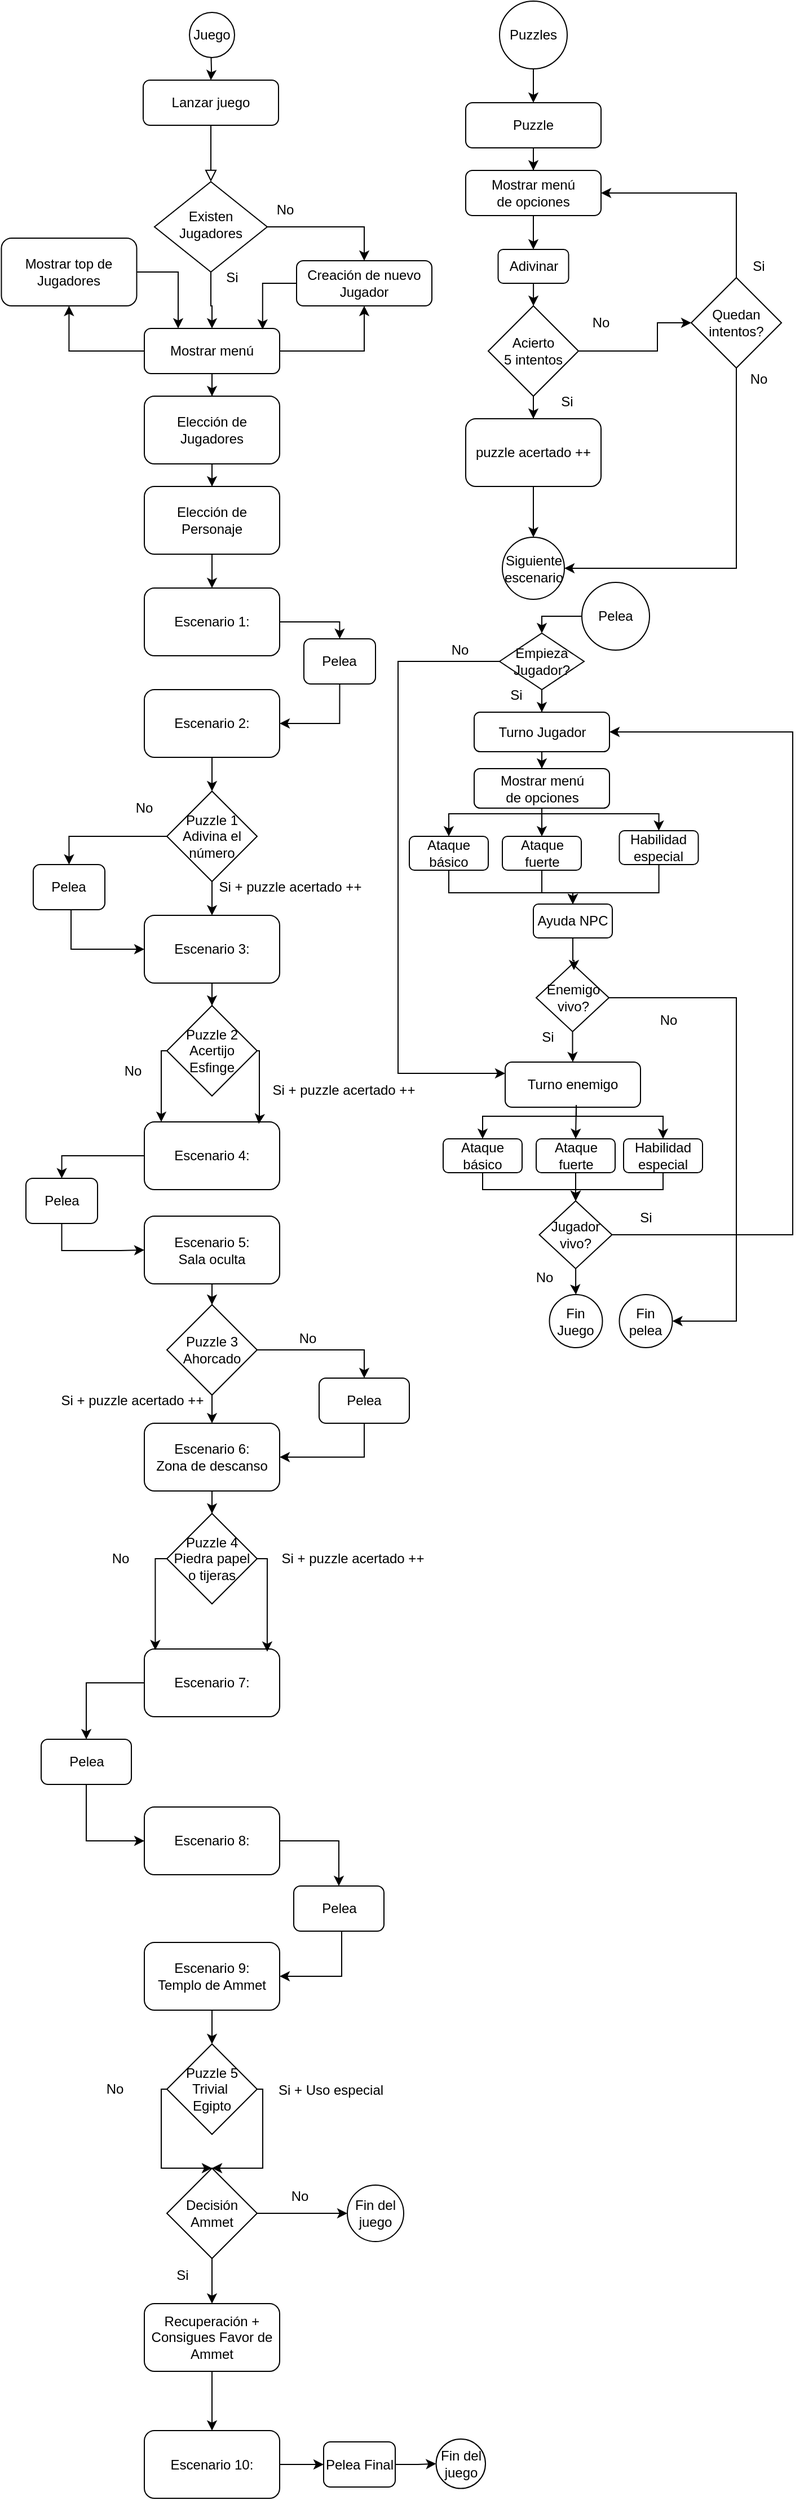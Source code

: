 <mxfile version="27.1.4">
  <diagram id="C5RBs43oDa-KdzZeNtuy" name="Page-1">
    <mxGraphModel dx="1048" dy="664" grid="1" gridSize="10" guides="1" tooltips="1" connect="1" arrows="1" fold="1" page="1" pageScale="1" pageWidth="827" pageHeight="1169" math="0" shadow="0">
      <root>
        <mxCell id="WIyWlLk6GJQsqaUBKTNV-0" />
        <mxCell id="WIyWlLk6GJQsqaUBKTNV-1" parent="WIyWlLk6GJQsqaUBKTNV-0" />
        <mxCell id="WIyWlLk6GJQsqaUBKTNV-2" value="" style="rounded=0;html=1;jettySize=auto;orthogonalLoop=1;fontSize=11;endArrow=block;endFill=0;endSize=8;strokeWidth=1;shadow=0;labelBackgroundColor=none;edgeStyle=orthogonalEdgeStyle;" parent="WIyWlLk6GJQsqaUBKTNV-1" source="WIyWlLk6GJQsqaUBKTNV-3" target="WIyWlLk6GJQsqaUBKTNV-6" edge="1">
          <mxGeometry relative="1" as="geometry" />
        </mxCell>
        <mxCell id="WIyWlLk6GJQsqaUBKTNV-3" value="Lanzar juego" style="rounded=1;whiteSpace=wrap;html=1;fontSize=12;glass=0;strokeWidth=1;shadow=0;" parent="WIyWlLk6GJQsqaUBKTNV-1" vertex="1">
          <mxGeometry x="233.99" y="80" width="120" height="40" as="geometry" />
        </mxCell>
        <mxCell id="_oAQgHQ9doe4E5g8mVp9-7" style="edgeStyle=orthogonalEdgeStyle;rounded=0;orthogonalLoop=1;jettySize=auto;html=1;entryX=0.5;entryY=0;entryDx=0;entryDy=0;" parent="WIyWlLk6GJQsqaUBKTNV-1" source="WIyWlLk6GJQsqaUBKTNV-6" target="_oAQgHQ9doe4E5g8mVp9-2" edge="1">
          <mxGeometry relative="1" as="geometry">
            <Array as="points">
              <mxPoint x="294" y="280" />
              <mxPoint x="295" y="280" />
            </Array>
            <mxPoint x="338.99" y="300" as="targetPoint" />
          </mxGeometry>
        </mxCell>
        <mxCell id="vRXhc2d17sExE2w-US0Y-5" style="edgeStyle=orthogonalEdgeStyle;rounded=0;orthogonalLoop=1;jettySize=auto;html=1;entryX=0.5;entryY=0;entryDx=0;entryDy=0;" edge="1" parent="WIyWlLk6GJQsqaUBKTNV-1" source="WIyWlLk6GJQsqaUBKTNV-6" target="WIyWlLk6GJQsqaUBKTNV-7">
          <mxGeometry relative="1" as="geometry" />
        </mxCell>
        <mxCell id="WIyWlLk6GJQsqaUBKTNV-6" value="Existen Jugadores" style="rhombus;whiteSpace=wrap;html=1;shadow=0;fontFamily=Helvetica;fontSize=12;align=center;strokeWidth=1;spacing=6;spacingTop=-4;" parent="WIyWlLk6GJQsqaUBKTNV-1" vertex="1">
          <mxGeometry x="243.99" y="170" width="100" height="80" as="geometry" />
        </mxCell>
        <mxCell id="WIyWlLk6GJQsqaUBKTNV-7" value="Creación de nuevo Jugador" style="rounded=1;whiteSpace=wrap;html=1;fontSize=12;glass=0;strokeWidth=1;shadow=0;" parent="WIyWlLk6GJQsqaUBKTNV-1" vertex="1">
          <mxGeometry x="370" y="240" width="120" height="40" as="geometry" />
        </mxCell>
        <mxCell id="_oAQgHQ9doe4E5g8mVp9-1" style="edgeStyle=orthogonalEdgeStyle;rounded=0;orthogonalLoop=1;jettySize=auto;html=1;" parent="WIyWlLk6GJQsqaUBKTNV-1" target="WIyWlLk6GJQsqaUBKTNV-3" edge="1">
          <mxGeometry relative="1" as="geometry">
            <mxPoint x="293.99" y="50" as="sourcePoint" />
          </mxGeometry>
        </mxCell>
        <mxCell id="_oAQgHQ9doe4E5g8mVp9-0" value="Juego" style="ellipse;whiteSpace=wrap;html=1;aspect=fixed;" parent="WIyWlLk6GJQsqaUBKTNV-1" vertex="1">
          <mxGeometry x="275" y="20" width="40" height="40" as="geometry" />
        </mxCell>
        <mxCell id="_oAQgHQ9doe4E5g8mVp9-16" style="edgeStyle=orthogonalEdgeStyle;rounded=0;orthogonalLoop=1;jettySize=auto;html=1;" parent="WIyWlLk6GJQsqaUBKTNV-1" source="_oAQgHQ9doe4E5g8mVp9-2" target="_oAQgHQ9doe4E5g8mVp9-14" edge="1">
          <mxGeometry relative="1" as="geometry" />
        </mxCell>
        <mxCell id="_oAQgHQ9doe4E5g8mVp9-17" style="edgeStyle=orthogonalEdgeStyle;rounded=0;orthogonalLoop=1;jettySize=auto;html=1;" parent="WIyWlLk6GJQsqaUBKTNV-1" source="_oAQgHQ9doe4E5g8mVp9-2" target="_oAQgHQ9doe4E5g8mVp9-13" edge="1">
          <mxGeometry relative="1" as="geometry" />
        </mxCell>
        <mxCell id="vRXhc2d17sExE2w-US0Y-3" style="edgeStyle=orthogonalEdgeStyle;rounded=0;orthogonalLoop=1;jettySize=auto;html=1;entryX=0.5;entryY=1;entryDx=0;entryDy=0;" edge="1" parent="WIyWlLk6GJQsqaUBKTNV-1" source="_oAQgHQ9doe4E5g8mVp9-2" target="WIyWlLk6GJQsqaUBKTNV-7">
          <mxGeometry relative="1" as="geometry" />
        </mxCell>
        <mxCell id="_oAQgHQ9doe4E5g8mVp9-2" value="Mostrar menú" style="rounded=1;whiteSpace=wrap;html=1;" parent="WIyWlLk6GJQsqaUBKTNV-1" vertex="1">
          <mxGeometry x="235" y="300" width="120" height="40" as="geometry" />
        </mxCell>
        <mxCell id="_oAQgHQ9doe4E5g8mVp9-8" value="Si" style="text;html=1;align=center;verticalAlign=middle;whiteSpace=wrap;rounded=0;" parent="WIyWlLk6GJQsqaUBKTNV-1" vertex="1">
          <mxGeometry x="282.5" y="240" width="60" height="30" as="geometry" />
        </mxCell>
        <mxCell id="_oAQgHQ9doe4E5g8mVp9-9" value="No" style="text;html=1;align=center;verticalAlign=middle;whiteSpace=wrap;rounded=0;" parent="WIyWlLk6GJQsqaUBKTNV-1" vertex="1">
          <mxGeometry x="330" y="180" width="60" height="30" as="geometry" />
        </mxCell>
        <mxCell id="_oAQgHQ9doe4E5g8mVp9-20" style="edgeStyle=orthogonalEdgeStyle;rounded=0;orthogonalLoop=1;jettySize=auto;html=1;entryX=0.25;entryY=0;entryDx=0;entryDy=0;" parent="WIyWlLk6GJQsqaUBKTNV-1" source="_oAQgHQ9doe4E5g8mVp9-13" target="_oAQgHQ9doe4E5g8mVp9-2" edge="1">
          <mxGeometry relative="1" as="geometry">
            <Array as="points">
              <mxPoint x="265" y="250" />
            </Array>
          </mxGeometry>
        </mxCell>
        <mxCell id="_oAQgHQ9doe4E5g8mVp9-13" value="Mostrar top de Jugadores" style="rounded=1;whiteSpace=wrap;html=1;" parent="WIyWlLk6GJQsqaUBKTNV-1" vertex="1">
          <mxGeometry x="108.24" y="220" width="120" height="60" as="geometry" />
        </mxCell>
        <mxCell id="_oAQgHQ9doe4E5g8mVp9-22" style="edgeStyle=orthogonalEdgeStyle;rounded=0;orthogonalLoop=1;jettySize=auto;html=1;entryX=0.5;entryY=0;entryDx=0;entryDy=0;" parent="WIyWlLk6GJQsqaUBKTNV-1" source="_oAQgHQ9doe4E5g8mVp9-14" target="_oAQgHQ9doe4E5g8mVp9-21" edge="1">
          <mxGeometry relative="1" as="geometry" />
        </mxCell>
        <mxCell id="_oAQgHQ9doe4E5g8mVp9-14" value="Elección de Jugadores" style="rounded=1;whiteSpace=wrap;html=1;" parent="WIyWlLk6GJQsqaUBKTNV-1" vertex="1">
          <mxGeometry x="235" y="360" width="120" height="60" as="geometry" />
        </mxCell>
        <mxCell id="_oAQgHQ9doe4E5g8mVp9-24" style="edgeStyle=orthogonalEdgeStyle;rounded=0;orthogonalLoop=1;jettySize=auto;html=1;" parent="WIyWlLk6GJQsqaUBKTNV-1" source="_oAQgHQ9doe4E5g8mVp9-21" target="_oAQgHQ9doe4E5g8mVp9-23" edge="1">
          <mxGeometry relative="1" as="geometry" />
        </mxCell>
        <mxCell id="_oAQgHQ9doe4E5g8mVp9-21" value="Elección de Personaje" style="rounded=1;whiteSpace=wrap;html=1;" parent="WIyWlLk6GJQsqaUBKTNV-1" vertex="1">
          <mxGeometry x="235" y="440" width="120" height="60" as="geometry" />
        </mxCell>
        <mxCell id="_oAQgHQ9doe4E5g8mVp9-56" style="edgeStyle=orthogonalEdgeStyle;rounded=0;orthogonalLoop=1;jettySize=auto;html=1;entryX=0.5;entryY=0;entryDx=0;entryDy=0;" parent="WIyWlLk6GJQsqaUBKTNV-1" source="_oAQgHQ9doe4E5g8mVp9-23" target="MtcDqFp95zHoMJTxopEI-199" edge="1">
          <mxGeometry relative="1" as="geometry">
            <mxPoint x="380.0" y="560" as="targetPoint" />
            <Array as="points">
              <mxPoint x="408" y="560" />
            </Array>
          </mxGeometry>
        </mxCell>
        <mxCell id="_oAQgHQ9doe4E5g8mVp9-23" value="Escenario 1:" style="rounded=1;whiteSpace=wrap;html=1;" parent="WIyWlLk6GJQsqaUBKTNV-1" vertex="1">
          <mxGeometry x="235" y="530" width="120" height="60" as="geometry" />
        </mxCell>
        <mxCell id="MtcDqFp95zHoMJTxopEI-2" style="edgeStyle=orthogonalEdgeStyle;rounded=0;orthogonalLoop=1;jettySize=auto;html=1;entryX=1;entryY=0.5;entryDx=0;entryDy=0;exitX=0.5;exitY=1;exitDx=0;exitDy=0;" parent="WIyWlLk6GJQsqaUBKTNV-1" source="MtcDqFp95zHoMJTxopEI-199" target="_oAQgHQ9doe4E5g8mVp9-40" edge="1">
          <mxGeometry relative="1" as="geometry">
            <mxPoint x="425.0" y="635" as="sourcePoint" />
            <Array as="points">
              <mxPoint x="408" y="650" />
            </Array>
          </mxGeometry>
        </mxCell>
        <mxCell id="_oAQgHQ9doe4E5g8mVp9-61" style="edgeStyle=orthogonalEdgeStyle;rounded=0;orthogonalLoop=1;jettySize=auto;html=1;" parent="WIyWlLk6GJQsqaUBKTNV-1" source="_oAQgHQ9doe4E5g8mVp9-40" target="_oAQgHQ9doe4E5g8mVp9-60" edge="1">
          <mxGeometry relative="1" as="geometry" />
        </mxCell>
        <mxCell id="_oAQgHQ9doe4E5g8mVp9-40" value="Escenario 2:" style="rounded=1;whiteSpace=wrap;html=1;" parent="WIyWlLk6GJQsqaUBKTNV-1" vertex="1">
          <mxGeometry x="235" y="620" width="120" height="60" as="geometry" />
        </mxCell>
        <mxCell id="_oAQgHQ9doe4E5g8mVp9-65" style="edgeStyle=orthogonalEdgeStyle;rounded=0;orthogonalLoop=1;jettySize=auto;html=1;entryX=0.5;entryY=0;entryDx=0;entryDy=0;" parent="WIyWlLk6GJQsqaUBKTNV-1" source="_oAQgHQ9doe4E5g8mVp9-60" target="_oAQgHQ9doe4E5g8mVp9-64" edge="1">
          <mxGeometry relative="1" as="geometry" />
        </mxCell>
        <mxCell id="XIgQ0OOqWxFMapGrbs6A-8" style="edgeStyle=orthogonalEdgeStyle;rounded=0;orthogonalLoop=1;jettySize=auto;html=1;entryX=0.5;entryY=0;entryDx=0;entryDy=0;" parent="WIyWlLk6GJQsqaUBKTNV-1" source="_oAQgHQ9doe4E5g8mVp9-60" target="MtcDqFp95zHoMJTxopEI-201" edge="1">
          <mxGeometry relative="1" as="geometry" />
        </mxCell>
        <mxCell id="_oAQgHQ9doe4E5g8mVp9-60" value="Puzzle 1&lt;br&gt;&lt;div&gt;Adivina el número&lt;/div&gt;" style="rhombus;whiteSpace=wrap;html=1;" parent="WIyWlLk6GJQsqaUBKTNV-1" vertex="1">
          <mxGeometry x="255" y="710" width="80" height="80" as="geometry" />
        </mxCell>
        <mxCell id="_oAQgHQ9doe4E5g8mVp9-63" value="No" style="text;html=1;align=center;verticalAlign=middle;whiteSpace=wrap;rounded=0;" parent="WIyWlLk6GJQsqaUBKTNV-1" vertex="1">
          <mxGeometry x="200" y="710" width="70" height="30" as="geometry" />
        </mxCell>
        <mxCell id="XIgQ0OOqWxFMapGrbs6A-2" style="edgeStyle=orthogonalEdgeStyle;rounded=0;orthogonalLoop=1;jettySize=auto;html=1;" parent="WIyWlLk6GJQsqaUBKTNV-1" source="_oAQgHQ9doe4E5g8mVp9-64" target="XIgQ0OOqWxFMapGrbs6A-1" edge="1">
          <mxGeometry relative="1" as="geometry" />
        </mxCell>
        <mxCell id="_oAQgHQ9doe4E5g8mVp9-64" value="Escenario 3:" style="rounded=1;whiteSpace=wrap;html=1;" parent="WIyWlLk6GJQsqaUBKTNV-1" vertex="1">
          <mxGeometry x="235" y="820" width="120" height="60" as="geometry" />
        </mxCell>
        <mxCell id="_oAQgHQ9doe4E5g8mVp9-66" value="Si + puzzle acertado ++" style="text;html=1;align=center;verticalAlign=middle;whiteSpace=wrap;rounded=0;" parent="WIyWlLk6GJQsqaUBKTNV-1" vertex="1">
          <mxGeometry x="299" y="780" width="131" height="30" as="geometry" />
        </mxCell>
        <mxCell id="MtcDqFp95zHoMJTxopEI-107" style="edgeStyle=orthogonalEdgeStyle;rounded=0;orthogonalLoop=1;jettySize=auto;html=1;entryX=0.5;entryY=0;entryDx=0;entryDy=0;" parent="WIyWlLk6GJQsqaUBKTNV-1" source="_oAQgHQ9doe4E5g8mVp9-82" target="MtcDqFp95zHoMJTxopEI-106" edge="1">
          <mxGeometry relative="1" as="geometry" />
        </mxCell>
        <mxCell id="_oAQgHQ9doe4E5g8mVp9-82" value="Escenario 4:" style="rounded=1;whiteSpace=wrap;html=1;" parent="WIyWlLk6GJQsqaUBKTNV-1" vertex="1">
          <mxGeometry x="235" y="1003" width="120" height="60" as="geometry" />
        </mxCell>
        <mxCell id="XIgQ0OOqWxFMapGrbs6A-6" style="edgeStyle=orthogonalEdgeStyle;rounded=0;orthogonalLoop=1;jettySize=auto;html=1;" parent="WIyWlLk6GJQsqaUBKTNV-1" source="_oAQgHQ9doe4E5g8mVp9-104" target="XIgQ0OOqWxFMapGrbs6A-5" edge="1">
          <mxGeometry relative="1" as="geometry" />
        </mxCell>
        <mxCell id="_oAQgHQ9doe4E5g8mVp9-104" value="Escenario 5:&lt;div&gt;Sala oculta&lt;/div&gt;" style="rounded=1;whiteSpace=wrap;html=1;" parent="WIyWlLk6GJQsqaUBKTNV-1" vertex="1">
          <mxGeometry x="235" y="1086.5" width="120" height="60" as="geometry" />
        </mxCell>
        <mxCell id="XIgQ0OOqWxFMapGrbs6A-15" style="edgeStyle=orthogonalEdgeStyle;rounded=0;orthogonalLoop=1;jettySize=auto;html=1;entryX=1;entryY=0.5;entryDx=0;entryDy=0;" parent="WIyWlLk6GJQsqaUBKTNV-1" source="_oAQgHQ9doe4E5g8mVp9-109" target="_oAQgHQ9doe4E5g8mVp9-110" edge="1">
          <mxGeometry relative="1" as="geometry">
            <Array as="points">
              <mxPoint x="430" y="1300" />
            </Array>
          </mxGeometry>
        </mxCell>
        <mxCell id="_oAQgHQ9doe4E5g8mVp9-109" value="Pelea" style="rounded=1;whiteSpace=wrap;html=1;" parent="WIyWlLk6GJQsqaUBKTNV-1" vertex="1">
          <mxGeometry x="390" y="1230" width="80" height="40" as="geometry" />
        </mxCell>
        <mxCell id="XIgQ0OOqWxFMapGrbs6A-19" style="edgeStyle=orthogonalEdgeStyle;rounded=0;orthogonalLoop=1;jettySize=auto;html=1;" parent="WIyWlLk6GJQsqaUBKTNV-1" source="_oAQgHQ9doe4E5g8mVp9-110" target="XIgQ0OOqWxFMapGrbs6A-18" edge="1">
          <mxGeometry relative="1" as="geometry" />
        </mxCell>
        <mxCell id="_oAQgHQ9doe4E5g8mVp9-110" value="Escenario 6:&lt;div&gt;Zona de descanso&lt;/div&gt;" style="rounded=1;whiteSpace=wrap;html=1;" parent="WIyWlLk6GJQsqaUBKTNV-1" vertex="1">
          <mxGeometry x="235" y="1270" width="120" height="60" as="geometry" />
        </mxCell>
        <mxCell id="XIgQ0OOqWxFMapGrbs6A-25" style="edgeStyle=orthogonalEdgeStyle;rounded=0;orthogonalLoop=1;jettySize=auto;html=1;entryX=0.5;entryY=0;entryDx=0;entryDy=0;" parent="WIyWlLk6GJQsqaUBKTNV-1" source="_oAQgHQ9doe4E5g8mVp9-133" target="XIgQ0OOqWxFMapGrbs6A-24" edge="1">
          <mxGeometry relative="1" as="geometry" />
        </mxCell>
        <mxCell id="_oAQgHQ9doe4E5g8mVp9-133" value="Escenario 7:" style="rounded=1;whiteSpace=wrap;html=1;" parent="WIyWlLk6GJQsqaUBKTNV-1" vertex="1">
          <mxGeometry x="235" y="1470" width="120" height="60" as="geometry" />
        </mxCell>
        <mxCell id="_oAQgHQ9doe4E5g8mVp9-135" value="Si + puzzle acertado ++" style="text;html=1;align=center;verticalAlign=middle;whiteSpace=wrap;rounded=0;" parent="WIyWlLk6GJQsqaUBKTNV-1" vertex="1">
          <mxGeometry x="350" y="1375" width="140" height="30" as="geometry" />
        </mxCell>
        <mxCell id="XIgQ0OOqWxFMapGrbs6A-29" style="edgeStyle=orthogonalEdgeStyle;rounded=0;orthogonalLoop=1;jettySize=auto;html=1;entryX=0.5;entryY=0;entryDx=0;entryDy=0;" parent="WIyWlLk6GJQsqaUBKTNV-1" source="_oAQgHQ9doe4E5g8mVp9-141" target="XIgQ0OOqWxFMapGrbs6A-27" edge="1">
          <mxGeometry relative="1" as="geometry" />
        </mxCell>
        <mxCell id="_oAQgHQ9doe4E5g8mVp9-141" value="Escenario 8:" style="rounded=1;whiteSpace=wrap;html=1;" parent="WIyWlLk6GJQsqaUBKTNV-1" vertex="1">
          <mxGeometry x="235" y="1610" width="120" height="60" as="geometry" />
        </mxCell>
        <mxCell id="_oAQgHQ9doe4E5g8mVp9-144" value="No" style="text;html=1;align=center;verticalAlign=middle;whiteSpace=wrap;rounded=0;" parent="WIyWlLk6GJQsqaUBKTNV-1" vertex="1">
          <mxGeometry x="184" y="1375" width="60" height="30" as="geometry" />
        </mxCell>
        <mxCell id="XIgQ0OOqWxFMapGrbs6A-32" style="edgeStyle=orthogonalEdgeStyle;rounded=0;orthogonalLoop=1;jettySize=auto;html=1;entryX=0.5;entryY=0;entryDx=0;entryDy=0;" parent="WIyWlLk6GJQsqaUBKTNV-1" source="_oAQgHQ9doe4E5g8mVp9-163" target="_oAQgHQ9doe4E5g8mVp9-169" edge="1">
          <mxGeometry relative="1" as="geometry">
            <Array as="points">
              <mxPoint x="340" y="1860" />
              <mxPoint x="340" y="1930" />
            </Array>
          </mxGeometry>
        </mxCell>
        <mxCell id="XIgQ0OOqWxFMapGrbs6A-33" style="edgeStyle=orthogonalEdgeStyle;rounded=0;orthogonalLoop=1;jettySize=auto;html=1;" parent="WIyWlLk6GJQsqaUBKTNV-1" source="_oAQgHQ9doe4E5g8mVp9-163" target="_oAQgHQ9doe4E5g8mVp9-169" edge="1">
          <mxGeometry relative="1" as="geometry">
            <Array as="points">
              <mxPoint x="250" y="1860" />
              <mxPoint x="250" y="1930" />
            </Array>
          </mxGeometry>
        </mxCell>
        <mxCell id="_oAQgHQ9doe4E5g8mVp9-163" value="Puzzle 5&lt;div&gt;Trivial&amp;nbsp;&lt;/div&gt;&lt;div&gt;Egipto&lt;/div&gt;" style="rhombus;whiteSpace=wrap;html=1;" parent="WIyWlLk6GJQsqaUBKTNV-1" vertex="1">
          <mxGeometry x="255" y="1820" width="80" height="80" as="geometry" />
        </mxCell>
        <mxCell id="_oAQgHQ9doe4E5g8mVp9-165" value="No" style="text;html=1;align=center;verticalAlign=middle;whiteSpace=wrap;rounded=0;" parent="WIyWlLk6GJQsqaUBKTNV-1" vertex="1">
          <mxGeometry x="174" y="1846.25" width="70" height="27.5" as="geometry" />
        </mxCell>
        <mxCell id="_oAQgHQ9doe4E5g8mVp9-175" style="edgeStyle=orthogonalEdgeStyle;rounded=0;orthogonalLoop=1;jettySize=auto;html=1;entryX=0.5;entryY=0;entryDx=0;entryDy=0;" parent="WIyWlLk6GJQsqaUBKTNV-1" source="_oAQgHQ9doe4E5g8mVp9-169" target="_oAQgHQ9doe4E5g8mVp9-174" edge="1">
          <mxGeometry relative="1" as="geometry" />
        </mxCell>
        <mxCell id="_oAQgHQ9doe4E5g8mVp9-176" style="edgeStyle=orthogonalEdgeStyle;rounded=0;orthogonalLoop=1;jettySize=auto;html=1;" parent="WIyWlLk6GJQsqaUBKTNV-1" source="_oAQgHQ9doe4E5g8mVp9-169" target="_oAQgHQ9doe4E5g8mVp9-173" edge="1">
          <mxGeometry relative="1" as="geometry" />
        </mxCell>
        <mxCell id="_oAQgHQ9doe4E5g8mVp9-169" value="Decisión&lt;div&gt;Ammet&lt;/div&gt;" style="rhombus;whiteSpace=wrap;html=1;" parent="WIyWlLk6GJQsqaUBKTNV-1" vertex="1">
          <mxGeometry x="255" y="1930" width="80" height="80" as="geometry" />
        </mxCell>
        <mxCell id="_oAQgHQ9doe4E5g8mVp9-170" value="Si +&amp;nbsp;&lt;span style=&quot;background-color: transparent; color: light-dark(rgb(0, 0, 0), rgb(255, 255, 255));&quot;&gt;Uso especial&lt;/span&gt;" style="text;html=1;align=center;verticalAlign=middle;whiteSpace=wrap;rounded=0;" parent="WIyWlLk6GJQsqaUBKTNV-1" vertex="1">
          <mxGeometry x="342.5" y="1846.25" width="115" height="30" as="geometry" />
        </mxCell>
        <mxCell id="_oAQgHQ9doe4E5g8mVp9-173" value="Fin del juego" style="ellipse;whiteSpace=wrap;html=1;aspect=fixed;" parent="WIyWlLk6GJQsqaUBKTNV-1" vertex="1">
          <mxGeometry x="415" y="1945" width="50" height="50" as="geometry" />
        </mxCell>
        <mxCell id="_oAQgHQ9doe4E5g8mVp9-180" style="edgeStyle=orthogonalEdgeStyle;rounded=0;orthogonalLoop=1;jettySize=auto;html=1;entryX=0.5;entryY=0;entryDx=0;entryDy=0;" parent="WIyWlLk6GJQsqaUBKTNV-1" source="_oAQgHQ9doe4E5g8mVp9-174" target="_oAQgHQ9doe4E5g8mVp9-179" edge="1">
          <mxGeometry relative="1" as="geometry" />
        </mxCell>
        <mxCell id="_oAQgHQ9doe4E5g8mVp9-174" value="&lt;div&gt;Recuperación +&lt;/div&gt;Consigues Favor de Ammet" style="rounded=1;whiteSpace=wrap;html=1;" parent="WIyWlLk6GJQsqaUBKTNV-1" vertex="1">
          <mxGeometry x="235" y="2050" width="120" height="60" as="geometry" />
        </mxCell>
        <mxCell id="_oAQgHQ9doe4E5g8mVp9-177" value="No" style="text;html=1;align=center;verticalAlign=middle;whiteSpace=wrap;rounded=0;" parent="WIyWlLk6GJQsqaUBKTNV-1" vertex="1">
          <mxGeometry x="342.5" y="1940" width="60" height="30" as="geometry" />
        </mxCell>
        <mxCell id="_oAQgHQ9doe4E5g8mVp9-178" value="Si" style="text;html=1;align=center;verticalAlign=middle;whiteSpace=wrap;rounded=0;" parent="WIyWlLk6GJQsqaUBKTNV-1" vertex="1">
          <mxGeometry x="239" y="2010" width="60" height="30" as="geometry" />
        </mxCell>
        <mxCell id="_oAQgHQ9doe4E5g8mVp9-194" style="edgeStyle=orthogonalEdgeStyle;rounded=0;orthogonalLoop=1;jettySize=auto;html=1;entryX=0;entryY=0.5;entryDx=0;entryDy=0;" parent="WIyWlLk6GJQsqaUBKTNV-1" source="_oAQgHQ9doe4E5g8mVp9-179" target="MtcDqFp95zHoMJTxopEI-209" edge="1">
          <mxGeometry relative="1" as="geometry">
            <mxPoint x="460" y="2242.556" as="targetPoint" />
          </mxGeometry>
        </mxCell>
        <mxCell id="_oAQgHQ9doe4E5g8mVp9-179" value="Escenario 10:" style="rounded=1;whiteSpace=wrap;html=1;" parent="WIyWlLk6GJQsqaUBKTNV-1" vertex="1">
          <mxGeometry x="235" y="2162.5" width="120" height="60" as="geometry" />
        </mxCell>
        <mxCell id="_oAQgHQ9doe4E5g8mVp9-196" style="edgeStyle=orthogonalEdgeStyle;rounded=0;orthogonalLoop=1;jettySize=auto;html=1;" parent="WIyWlLk6GJQsqaUBKTNV-1" source="MtcDqFp95zHoMJTxopEI-209" target="_oAQgHQ9doe4E5g8mVp9-195" edge="1">
          <mxGeometry relative="1" as="geometry">
            <mxPoint x="535" y="2242.5" as="sourcePoint" />
          </mxGeometry>
        </mxCell>
        <mxCell id="_oAQgHQ9doe4E5g8mVp9-195" value="Fin del juego" style="ellipse;whiteSpace=wrap;html=1;aspect=fixed;" parent="WIyWlLk6GJQsqaUBKTNV-1" vertex="1">
          <mxGeometry x="493.75" y="2170" width="43.75" height="43.75" as="geometry" />
        </mxCell>
        <mxCell id="MtcDqFp95zHoMJTxopEI-11" style="edgeStyle=orthogonalEdgeStyle;rounded=0;orthogonalLoop=1;jettySize=auto;html=1;" parent="WIyWlLk6GJQsqaUBKTNV-1" source="MtcDqFp95zHoMJTxopEI-8" target="MtcDqFp95zHoMJTxopEI-10" edge="1">
          <mxGeometry relative="1" as="geometry" />
        </mxCell>
        <mxCell id="MtcDqFp95zHoMJTxopEI-8" value="Puzzles" style="ellipse;whiteSpace=wrap;html=1;aspect=fixed;" parent="WIyWlLk6GJQsqaUBKTNV-1" vertex="1">
          <mxGeometry x="550" y="10" width="60" height="60" as="geometry" />
        </mxCell>
        <mxCell id="MtcDqFp95zHoMJTxopEI-13" style="edgeStyle=orthogonalEdgeStyle;rounded=0;orthogonalLoop=1;jettySize=auto;html=1;" parent="WIyWlLk6GJQsqaUBKTNV-1" source="MtcDqFp95zHoMJTxopEI-10" target="MtcDqFp95zHoMJTxopEI-12" edge="1">
          <mxGeometry relative="1" as="geometry" />
        </mxCell>
        <mxCell id="MtcDqFp95zHoMJTxopEI-10" value="Puzzle" style="rounded=1;whiteSpace=wrap;html=1;" parent="WIyWlLk6GJQsqaUBKTNV-1" vertex="1">
          <mxGeometry x="520" y="100" width="120" height="40" as="geometry" />
        </mxCell>
        <mxCell id="vRXhc2d17sExE2w-US0Y-0" style="edgeStyle=orthogonalEdgeStyle;rounded=0;orthogonalLoop=1;jettySize=auto;html=1;entryX=0.5;entryY=0;entryDx=0;entryDy=0;" edge="1" parent="WIyWlLk6GJQsqaUBKTNV-1" source="MtcDqFp95zHoMJTxopEI-12" target="MtcDqFp95zHoMJTxopEI-49">
          <mxGeometry relative="1" as="geometry" />
        </mxCell>
        <mxCell id="MtcDqFp95zHoMJTxopEI-12" value="Mostrar menú&lt;div&gt;de opciones&lt;/div&gt;" style="rounded=1;whiteSpace=wrap;html=1;" parent="WIyWlLk6GJQsqaUBKTNV-1" vertex="1">
          <mxGeometry x="520" y="160" width="120" height="40" as="geometry" />
        </mxCell>
        <mxCell id="MtcDqFp95zHoMJTxopEI-18" style="edgeStyle=orthogonalEdgeStyle;rounded=0;orthogonalLoop=1;jettySize=auto;html=1;" parent="WIyWlLk6GJQsqaUBKTNV-1" source="MtcDqFp95zHoMJTxopEI-14" target="MtcDqFp95zHoMJTxopEI-17" edge="1">
          <mxGeometry relative="1" as="geometry" />
        </mxCell>
        <mxCell id="MtcDqFp95zHoMJTxopEI-52" style="edgeStyle=orthogonalEdgeStyle;rounded=0;orthogonalLoop=1;jettySize=auto;html=1;entryX=1;entryY=0.5;entryDx=0;entryDy=0;" parent="WIyWlLk6GJQsqaUBKTNV-1" source="EOmRAi8VKlLGIfQr5zz0-1" target="MtcDqFp95zHoMJTxopEI-12" edge="1">
          <mxGeometry relative="1" as="geometry">
            <mxPoint x="700" y="140" as="targetPoint" />
            <Array as="points">
              <mxPoint x="760" y="180" />
            </Array>
          </mxGeometry>
        </mxCell>
        <mxCell id="MtcDqFp95zHoMJTxopEI-14" value="Acierto&lt;div&gt;5 intentos&lt;/div&gt;" style="rhombus;whiteSpace=wrap;html=1;" parent="WIyWlLk6GJQsqaUBKTNV-1" vertex="1">
          <mxGeometry x="540" y="280" width="80" height="80" as="geometry" />
        </mxCell>
        <mxCell id="MtcDqFp95zHoMJTxopEI-22" style="edgeStyle=orthogonalEdgeStyle;rounded=0;orthogonalLoop=1;jettySize=auto;html=1;" parent="WIyWlLk6GJQsqaUBKTNV-1" source="MtcDqFp95zHoMJTxopEI-17" target="MtcDqFp95zHoMJTxopEI-21" edge="1">
          <mxGeometry relative="1" as="geometry" />
        </mxCell>
        <mxCell id="MtcDqFp95zHoMJTxopEI-17" value="puzzle acertado ++" style="rounded=1;whiteSpace=wrap;html=1;" parent="WIyWlLk6GJQsqaUBKTNV-1" vertex="1">
          <mxGeometry x="520" y="380" width="120" height="60" as="geometry" />
        </mxCell>
        <mxCell id="MtcDqFp95zHoMJTxopEI-19" value="No" style="text;html=1;align=center;verticalAlign=middle;whiteSpace=wrap;rounded=0;" parent="WIyWlLk6GJQsqaUBKTNV-1" vertex="1">
          <mxGeometry x="610" y="280" width="60" height="30" as="geometry" />
        </mxCell>
        <mxCell id="MtcDqFp95zHoMJTxopEI-20" value="Si" style="text;html=1;align=center;verticalAlign=middle;whiteSpace=wrap;rounded=0;" parent="WIyWlLk6GJQsqaUBKTNV-1" vertex="1">
          <mxGeometry x="580" y="350" width="60" height="30" as="geometry" />
        </mxCell>
        <mxCell id="MtcDqFp95zHoMJTxopEI-21" value="Siguiente escenario" style="ellipse;whiteSpace=wrap;html=1;aspect=fixed;" parent="WIyWlLk6GJQsqaUBKTNV-1" vertex="1">
          <mxGeometry x="552.5" y="485" width="55" height="55" as="geometry" />
        </mxCell>
        <mxCell id="MtcDqFp95zHoMJTxopEI-99" style="edgeStyle=orthogonalEdgeStyle;rounded=0;orthogonalLoop=1;jettySize=auto;html=1;entryX=0.5;entryY=0;entryDx=0;entryDy=0;" parent="WIyWlLk6GJQsqaUBKTNV-1" source="MtcDqFp95zHoMJTxopEI-24" target="MtcDqFp95zHoMJTxopEI-98" edge="1">
          <mxGeometry relative="1" as="geometry">
            <Array as="points">
              <mxPoint x="587" y="555" />
            </Array>
          </mxGeometry>
        </mxCell>
        <mxCell id="MtcDqFp95zHoMJTxopEI-24" value="Pelea" style="ellipse;whiteSpace=wrap;html=1;aspect=fixed;" parent="WIyWlLk6GJQsqaUBKTNV-1" vertex="1">
          <mxGeometry x="623" y="525" width="60" height="60" as="geometry" />
        </mxCell>
        <mxCell id="MtcDqFp95zHoMJTxopEI-25" style="edgeStyle=orthogonalEdgeStyle;rounded=0;orthogonalLoop=1;jettySize=auto;html=1;" parent="WIyWlLk6GJQsqaUBKTNV-1" source="MtcDqFp95zHoMJTxopEI-26" target="MtcDqFp95zHoMJTxopEI-28" edge="1">
          <mxGeometry relative="1" as="geometry" />
        </mxCell>
        <mxCell id="MtcDqFp95zHoMJTxopEI-26" value="Turno Jugador" style="rounded=1;whiteSpace=wrap;html=1;" parent="WIyWlLk6GJQsqaUBKTNV-1" vertex="1">
          <mxGeometry x="527.5" y="640" width="120" height="35" as="geometry" />
        </mxCell>
        <mxCell id="MtcDqFp95zHoMJTxopEI-43" style="edgeStyle=orthogonalEdgeStyle;rounded=0;orthogonalLoop=1;jettySize=auto;html=1;entryX=0.5;entryY=0;entryDx=0;entryDy=0;" parent="WIyWlLk6GJQsqaUBKTNV-1" source="MtcDqFp95zHoMJTxopEI-28" target="MtcDqFp95zHoMJTxopEI-39" edge="1">
          <mxGeometry relative="1" as="geometry">
            <Array as="points">
              <mxPoint x="588" y="730" />
              <mxPoint x="691" y="730" />
            </Array>
          </mxGeometry>
        </mxCell>
        <mxCell id="MtcDqFp95zHoMJTxopEI-44" style="edgeStyle=orthogonalEdgeStyle;rounded=0;orthogonalLoop=1;jettySize=auto;html=1;entryX=0.5;entryY=0;entryDx=0;entryDy=0;" parent="WIyWlLk6GJQsqaUBKTNV-1" source="MtcDqFp95zHoMJTxopEI-28" target="MtcDqFp95zHoMJTxopEI-37" edge="1">
          <mxGeometry relative="1" as="geometry">
            <Array as="points">
              <mxPoint x="588" y="730" />
              <mxPoint x="505" y="730" />
            </Array>
          </mxGeometry>
        </mxCell>
        <mxCell id="MtcDqFp95zHoMJTxopEI-62" style="edgeStyle=orthogonalEdgeStyle;rounded=0;orthogonalLoop=1;jettySize=auto;html=1;entryX=0.5;entryY=0;entryDx=0;entryDy=0;" parent="WIyWlLk6GJQsqaUBKTNV-1" source="MtcDqFp95zHoMJTxopEI-28" target="MtcDqFp95zHoMJTxopEI-38" edge="1">
          <mxGeometry relative="1" as="geometry" />
        </mxCell>
        <mxCell id="MtcDqFp95zHoMJTxopEI-28" value="Mostrar menú&lt;div&gt;de opciones&lt;/div&gt;" style="rounded=1;whiteSpace=wrap;html=1;" parent="WIyWlLk6GJQsqaUBKTNV-1" vertex="1">
          <mxGeometry x="527.5" y="690" width="120" height="35" as="geometry" />
        </mxCell>
        <mxCell id="vRXhc2d17sExE2w-US0Y-11" style="edgeStyle=orthogonalEdgeStyle;rounded=0;orthogonalLoop=1;jettySize=auto;html=1;entryX=0.5;entryY=0;entryDx=0;entryDy=0;" edge="1" parent="WIyWlLk6GJQsqaUBKTNV-1" source="MtcDqFp95zHoMJTxopEI-37" target="MtcDqFp95zHoMJTxopEI-46">
          <mxGeometry relative="1" as="geometry">
            <Array as="points">
              <mxPoint x="505" y="800" />
              <mxPoint x="615" y="800" />
            </Array>
          </mxGeometry>
        </mxCell>
        <mxCell id="MtcDqFp95zHoMJTxopEI-37" value="Ataque básico" style="rounded=1;whiteSpace=wrap;html=1;" parent="WIyWlLk6GJQsqaUBKTNV-1" vertex="1">
          <mxGeometry x="470" y="750" width="70" height="30" as="geometry" />
        </mxCell>
        <mxCell id="vRXhc2d17sExE2w-US0Y-9" style="edgeStyle=orthogonalEdgeStyle;rounded=0;orthogonalLoop=1;jettySize=auto;html=1;" edge="1" parent="WIyWlLk6GJQsqaUBKTNV-1" source="MtcDqFp95zHoMJTxopEI-38" target="MtcDqFp95zHoMJTxopEI-46">
          <mxGeometry relative="1" as="geometry" />
        </mxCell>
        <mxCell id="MtcDqFp95zHoMJTxopEI-38" value="Ataque fuerte" style="rounded=1;whiteSpace=wrap;html=1;" parent="WIyWlLk6GJQsqaUBKTNV-1" vertex="1">
          <mxGeometry x="552.5" y="750" width="70" height="30" as="geometry" />
        </mxCell>
        <mxCell id="vRXhc2d17sExE2w-US0Y-10" style="edgeStyle=orthogonalEdgeStyle;rounded=0;orthogonalLoop=1;jettySize=auto;html=1;entryX=0.5;entryY=0;entryDx=0;entryDy=0;" edge="1" parent="WIyWlLk6GJQsqaUBKTNV-1" source="MtcDqFp95zHoMJTxopEI-39" target="MtcDqFp95zHoMJTxopEI-46">
          <mxGeometry relative="1" as="geometry">
            <Array as="points">
              <mxPoint x="691" y="800" />
              <mxPoint x="615" y="800" />
            </Array>
          </mxGeometry>
        </mxCell>
        <mxCell id="MtcDqFp95zHoMJTxopEI-39" value="Habilidad especial" style="rounded=1;whiteSpace=wrap;html=1;" parent="WIyWlLk6GJQsqaUBKTNV-1" vertex="1">
          <mxGeometry x="656.25" y="745" width="70" height="30" as="geometry" />
        </mxCell>
        <mxCell id="MtcDqFp95zHoMJTxopEI-46" value="Ayuda NPC" style="rounded=1;whiteSpace=wrap;html=1;" parent="WIyWlLk6GJQsqaUBKTNV-1" vertex="1">
          <mxGeometry x="580" y="810" width="70" height="30" as="geometry" />
        </mxCell>
        <mxCell id="vRXhc2d17sExE2w-US0Y-1" style="edgeStyle=orthogonalEdgeStyle;rounded=0;orthogonalLoop=1;jettySize=auto;html=1;entryX=0.5;entryY=0;entryDx=0;entryDy=0;" edge="1" parent="WIyWlLk6GJQsqaUBKTNV-1" source="MtcDqFp95zHoMJTxopEI-49" target="MtcDqFp95zHoMJTxopEI-14">
          <mxGeometry relative="1" as="geometry" />
        </mxCell>
        <mxCell id="MtcDqFp95zHoMJTxopEI-49" value="Adivinar" style="rounded=1;whiteSpace=wrap;html=1;" parent="WIyWlLk6GJQsqaUBKTNV-1" vertex="1">
          <mxGeometry x="548.75" y="230" width="62.5" height="30" as="geometry" />
        </mxCell>
        <mxCell id="MtcDqFp95zHoMJTxopEI-65" value="Turno enemigo" style="rounded=1;whiteSpace=wrap;html=1;" parent="WIyWlLk6GJQsqaUBKTNV-1" vertex="1">
          <mxGeometry x="555" y="950" width="120" height="40" as="geometry" />
        </mxCell>
        <mxCell id="MtcDqFp95zHoMJTxopEI-73" style="edgeStyle=orthogonalEdgeStyle;rounded=0;orthogonalLoop=1;jettySize=auto;html=1;entryX=0.5;entryY=0;entryDx=0;entryDy=0;" parent="WIyWlLk6GJQsqaUBKTNV-1" target="MtcDqFp95zHoMJTxopEI-81" edge="1">
          <mxGeometry relative="1" as="geometry">
            <mxPoint x="618" y="988" as="sourcePoint" />
            <Array as="points">
              <mxPoint x="618" y="998" />
              <mxPoint x="695" y="998" />
            </Array>
          </mxGeometry>
        </mxCell>
        <mxCell id="MtcDqFp95zHoMJTxopEI-74" style="edgeStyle=orthogonalEdgeStyle;rounded=0;orthogonalLoop=1;jettySize=auto;html=1;entryX=0.5;entryY=0;entryDx=0;entryDy=0;" parent="WIyWlLk6GJQsqaUBKTNV-1" target="MtcDqFp95zHoMJTxopEI-77" edge="1">
          <mxGeometry relative="1" as="geometry">
            <mxPoint x="618" y="988" as="sourcePoint" />
            <Array as="points">
              <mxPoint x="618" y="998" />
              <mxPoint x="535" y="998" />
            </Array>
          </mxGeometry>
        </mxCell>
        <mxCell id="MtcDqFp95zHoMJTxopEI-75" style="edgeStyle=orthogonalEdgeStyle;rounded=0;orthogonalLoop=1;jettySize=auto;html=1;entryX=0.5;entryY=0;entryDx=0;entryDy=0;" parent="WIyWlLk6GJQsqaUBKTNV-1" target="MtcDqFp95zHoMJTxopEI-79" edge="1">
          <mxGeometry relative="1" as="geometry">
            <mxPoint x="618" y="988" as="sourcePoint" />
          </mxGeometry>
        </mxCell>
        <mxCell id="MtcDqFp95zHoMJTxopEI-216" style="edgeStyle=orthogonalEdgeStyle;rounded=0;orthogonalLoop=1;jettySize=auto;html=1;entryX=0.5;entryY=0;entryDx=0;entryDy=0;" parent="WIyWlLk6GJQsqaUBKTNV-1" source="MtcDqFp95zHoMJTxopEI-77" target="MtcDqFp95zHoMJTxopEI-211" edge="1">
          <mxGeometry relative="1" as="geometry">
            <Array as="points">
              <mxPoint x="535" y="1063" />
              <mxPoint x="618" y="1063" />
            </Array>
          </mxGeometry>
        </mxCell>
        <mxCell id="MtcDqFp95zHoMJTxopEI-77" value="Ataque básico" style="rounded=1;whiteSpace=wrap;html=1;" parent="WIyWlLk6GJQsqaUBKTNV-1" vertex="1">
          <mxGeometry x="500" y="1018" width="70" height="30" as="geometry" />
        </mxCell>
        <mxCell id="MtcDqFp95zHoMJTxopEI-215" style="edgeStyle=orthogonalEdgeStyle;rounded=0;orthogonalLoop=1;jettySize=auto;html=1;entryX=0.5;entryY=0;entryDx=0;entryDy=0;" parent="WIyWlLk6GJQsqaUBKTNV-1" source="MtcDqFp95zHoMJTxopEI-79" target="MtcDqFp95zHoMJTxopEI-211" edge="1">
          <mxGeometry relative="1" as="geometry" />
        </mxCell>
        <mxCell id="MtcDqFp95zHoMJTxopEI-79" value="Ataque fuerte" style="rounded=1;whiteSpace=wrap;html=1;" parent="WIyWlLk6GJQsqaUBKTNV-1" vertex="1">
          <mxGeometry x="582.5" y="1018" width="70" height="30" as="geometry" />
        </mxCell>
        <mxCell id="MtcDqFp95zHoMJTxopEI-214" style="edgeStyle=orthogonalEdgeStyle;rounded=0;orthogonalLoop=1;jettySize=auto;html=1;entryX=0.5;entryY=0;entryDx=0;entryDy=0;" parent="WIyWlLk6GJQsqaUBKTNV-1" source="MtcDqFp95zHoMJTxopEI-81" target="MtcDqFp95zHoMJTxopEI-211" edge="1">
          <mxGeometry relative="1" as="geometry">
            <Array as="points">
              <mxPoint x="695" y="1063" />
              <mxPoint x="618" y="1063" />
            </Array>
          </mxGeometry>
        </mxCell>
        <mxCell id="MtcDqFp95zHoMJTxopEI-81" value="Habilidad especial" style="rounded=1;whiteSpace=wrap;html=1;" parent="WIyWlLk6GJQsqaUBKTNV-1" vertex="1">
          <mxGeometry x="660" y="1018" width="70" height="30" as="geometry" />
        </mxCell>
        <mxCell id="MtcDqFp95zHoMJTxopEI-88" style="edgeStyle=orthogonalEdgeStyle;rounded=0;orthogonalLoop=1;jettySize=auto;html=1;entryX=0.5;entryY=0;entryDx=0;entryDy=0;" parent="WIyWlLk6GJQsqaUBKTNV-1" source="MtcDqFp95zHoMJTxopEI-85" target="MtcDqFp95zHoMJTxopEI-65" edge="1">
          <mxGeometry relative="1" as="geometry" />
        </mxCell>
        <mxCell id="MtcDqFp95zHoMJTxopEI-97" style="edgeStyle=orthogonalEdgeStyle;rounded=0;orthogonalLoop=1;jettySize=auto;html=1;entryX=1;entryY=0.5;entryDx=0;entryDy=0;" parent="WIyWlLk6GJQsqaUBKTNV-1" source="MtcDqFp95zHoMJTxopEI-85" target="MtcDqFp95zHoMJTxopEI-96" edge="1">
          <mxGeometry relative="1" as="geometry">
            <mxPoint x="650" y="1163" as="targetPoint" />
            <Array as="points">
              <mxPoint x="760" y="893" />
              <mxPoint x="760" y="1180" />
            </Array>
          </mxGeometry>
        </mxCell>
        <mxCell id="MtcDqFp95zHoMJTxopEI-85" value="Enemigo vivo?" style="rhombus;whiteSpace=wrap;html=1;" parent="WIyWlLk6GJQsqaUBKTNV-1" vertex="1">
          <mxGeometry x="582.5" y="863" width="64.5" height="60" as="geometry" />
        </mxCell>
        <mxCell id="MtcDqFp95zHoMJTxopEI-93" value="Si" style="text;html=1;align=center;verticalAlign=middle;whiteSpace=wrap;rounded=0;" parent="WIyWlLk6GJQsqaUBKTNV-1" vertex="1">
          <mxGeometry x="563" y="913" width="60" height="30" as="geometry" />
        </mxCell>
        <mxCell id="MtcDqFp95zHoMJTxopEI-94" value="No" style="text;html=1;align=center;verticalAlign=middle;whiteSpace=wrap;rounded=0;" parent="WIyWlLk6GJQsqaUBKTNV-1" vertex="1">
          <mxGeometry x="670" y="898" width="60" height="30" as="geometry" />
        </mxCell>
        <mxCell id="MtcDqFp95zHoMJTxopEI-96" value="Fin pelea" style="ellipse;whiteSpace=wrap;html=1;aspect=fixed;" parent="WIyWlLk6GJQsqaUBKTNV-1" vertex="1">
          <mxGeometry x="656.25" y="1156" width="47" height="47" as="geometry" />
        </mxCell>
        <mxCell id="MtcDqFp95zHoMJTxopEI-100" style="edgeStyle=orthogonalEdgeStyle;rounded=0;orthogonalLoop=1;jettySize=auto;html=1;" parent="WIyWlLk6GJQsqaUBKTNV-1" source="MtcDqFp95zHoMJTxopEI-98" target="MtcDqFp95zHoMJTxopEI-26" edge="1">
          <mxGeometry relative="1" as="geometry" />
        </mxCell>
        <mxCell id="MtcDqFp95zHoMJTxopEI-102" style="edgeStyle=orthogonalEdgeStyle;rounded=0;orthogonalLoop=1;jettySize=auto;html=1;entryX=0;entryY=0.25;entryDx=0;entryDy=0;" parent="WIyWlLk6GJQsqaUBKTNV-1" source="MtcDqFp95zHoMJTxopEI-98" target="MtcDqFp95zHoMJTxopEI-65" edge="1">
          <mxGeometry relative="1" as="geometry">
            <Array as="points">
              <mxPoint x="460" y="595" />
              <mxPoint x="460" y="960" />
            </Array>
          </mxGeometry>
        </mxCell>
        <mxCell id="MtcDqFp95zHoMJTxopEI-98" value="Empieza&lt;div&gt;Jugador?&lt;/div&gt;" style="rhombus;whiteSpace=wrap;html=1;" parent="WIyWlLk6GJQsqaUBKTNV-1" vertex="1">
          <mxGeometry x="550" y="570" width="75" height="50" as="geometry" />
        </mxCell>
        <mxCell id="MtcDqFp95zHoMJTxopEI-101" value="Si" style="text;html=1;align=center;verticalAlign=middle;whiteSpace=wrap;rounded=0;" parent="WIyWlLk6GJQsqaUBKTNV-1" vertex="1">
          <mxGeometry x="535" y="610" width="60" height="30" as="geometry" />
        </mxCell>
        <mxCell id="MtcDqFp95zHoMJTxopEI-104" value="No" style="text;html=1;align=center;verticalAlign=middle;whiteSpace=wrap;rounded=0;" parent="WIyWlLk6GJQsqaUBKTNV-1" vertex="1">
          <mxGeometry x="485" y="570" width="60" height="30" as="geometry" />
        </mxCell>
        <mxCell id="XIgQ0OOqWxFMapGrbs6A-3" style="edgeStyle=orthogonalEdgeStyle;rounded=0;orthogonalLoop=1;jettySize=auto;html=1;entryX=0;entryY=0.5;entryDx=0;entryDy=0;" parent="WIyWlLk6GJQsqaUBKTNV-1" source="MtcDqFp95zHoMJTxopEI-106" target="_oAQgHQ9doe4E5g8mVp9-104" edge="1">
          <mxGeometry relative="1" as="geometry">
            <Array as="points">
              <mxPoint x="162" y="1117" />
              <mxPoint x="214" y="1117" />
            </Array>
          </mxGeometry>
        </mxCell>
        <mxCell id="MtcDqFp95zHoMJTxopEI-106" value="Pelea" style="rounded=1;whiteSpace=wrap;html=1;" parent="WIyWlLk6GJQsqaUBKTNV-1" vertex="1">
          <mxGeometry x="130" y="1053" width="63.51" height="40" as="geometry" />
        </mxCell>
        <mxCell id="MtcDqFp95zHoMJTxopEI-199" value="Pelea" style="rounded=1;whiteSpace=wrap;html=1;" parent="WIyWlLk6GJQsqaUBKTNV-1" vertex="1">
          <mxGeometry x="376.49" y="575" width="63.51" height="40" as="geometry" />
        </mxCell>
        <mxCell id="XIgQ0OOqWxFMapGrbs6A-9" style="edgeStyle=orthogonalEdgeStyle;rounded=0;orthogonalLoop=1;jettySize=auto;html=1;entryX=0;entryY=0.5;entryDx=0;entryDy=0;" parent="WIyWlLk6GJQsqaUBKTNV-1" source="MtcDqFp95zHoMJTxopEI-201" target="_oAQgHQ9doe4E5g8mVp9-64" edge="1">
          <mxGeometry relative="1" as="geometry">
            <Array as="points">
              <mxPoint x="170" y="850" />
            </Array>
          </mxGeometry>
        </mxCell>
        <mxCell id="MtcDqFp95zHoMJTxopEI-201" value="Pelea" style="rounded=1;whiteSpace=wrap;html=1;" parent="WIyWlLk6GJQsqaUBKTNV-1" vertex="1">
          <mxGeometry x="136.49" y="775" width="63.51" height="40" as="geometry" />
        </mxCell>
        <mxCell id="MtcDqFp95zHoMJTxopEI-209" value="Pelea Final" style="rounded=1;whiteSpace=wrap;html=1;" parent="WIyWlLk6GJQsqaUBKTNV-1" vertex="1">
          <mxGeometry x="393.99" y="2172.5" width="63.51" height="40" as="geometry" />
        </mxCell>
        <mxCell id="MtcDqFp95zHoMJTxopEI-212" style="edgeStyle=orthogonalEdgeStyle;rounded=0;orthogonalLoop=1;jettySize=auto;html=1;entryX=1;entryY=0.5;entryDx=0;entryDy=0;exitX=1;exitY=0.5;exitDx=0;exitDy=0;" parent="WIyWlLk6GJQsqaUBKTNV-1" source="MtcDqFp95zHoMJTxopEI-211" target="MtcDqFp95zHoMJTxopEI-26" edge="1">
          <mxGeometry relative="1" as="geometry">
            <Array as="points">
              <mxPoint x="810" y="1103" />
              <mxPoint x="810" y="658" />
            </Array>
          </mxGeometry>
        </mxCell>
        <mxCell id="MtcDqFp95zHoMJTxopEI-225" style="edgeStyle=orthogonalEdgeStyle;rounded=0;orthogonalLoop=1;jettySize=auto;html=1;entryX=0.5;entryY=0;entryDx=0;entryDy=0;" parent="WIyWlLk6GJQsqaUBKTNV-1" source="MtcDqFp95zHoMJTxopEI-211" target="MtcDqFp95zHoMJTxopEI-224" edge="1">
          <mxGeometry relative="1" as="geometry" />
        </mxCell>
        <mxCell id="MtcDqFp95zHoMJTxopEI-211" value="Jugador&lt;div&gt;vivo?&lt;/div&gt;" style="rhombus;whiteSpace=wrap;html=1;" parent="WIyWlLk6GJQsqaUBKTNV-1" vertex="1">
          <mxGeometry x="585.25" y="1073" width="64.5" height="60" as="geometry" />
        </mxCell>
        <mxCell id="MtcDqFp95zHoMJTxopEI-220" value="No" style="text;html=1;align=center;verticalAlign=middle;whiteSpace=wrap;rounded=0;" parent="WIyWlLk6GJQsqaUBKTNV-1" vertex="1">
          <mxGeometry x="560" y="1126" width="60" height="30" as="geometry" />
        </mxCell>
        <mxCell id="MtcDqFp95zHoMJTxopEI-221" value="Si" style="text;html=1;align=center;verticalAlign=middle;whiteSpace=wrap;rounded=0;" parent="WIyWlLk6GJQsqaUBKTNV-1" vertex="1">
          <mxGeometry x="649.75" y="1073" width="60" height="30" as="geometry" />
        </mxCell>
        <mxCell id="MtcDqFp95zHoMJTxopEI-224" value="Fin Juego" style="ellipse;whiteSpace=wrap;html=1;aspect=fixed;" parent="WIyWlLk6GJQsqaUBKTNV-1" vertex="1">
          <mxGeometry x="594.25" y="1156" width="47" height="47" as="geometry" />
        </mxCell>
        <mxCell id="EOmRAi8VKlLGIfQr5zz0-0" value="" style="edgeStyle=orthogonalEdgeStyle;rounded=0;orthogonalLoop=1;jettySize=auto;html=1;entryX=0;entryY=0.5;entryDx=0;entryDy=0;" parent="WIyWlLk6GJQsqaUBKTNV-1" source="MtcDqFp95zHoMJTxopEI-14" target="EOmRAi8VKlLGIfQr5zz0-1" edge="1">
          <mxGeometry relative="1" as="geometry">
            <mxPoint x="640" y="180" as="targetPoint" />
            <Array as="points">
              <mxPoint x="690" y="320" />
              <mxPoint x="690" y="295" />
            </Array>
            <mxPoint x="610" y="310" as="sourcePoint" />
          </mxGeometry>
        </mxCell>
        <mxCell id="EOmRAi8VKlLGIfQr5zz0-4" style="edgeStyle=orthogonalEdgeStyle;rounded=0;orthogonalLoop=1;jettySize=auto;html=1;entryX=1;entryY=0.5;entryDx=0;entryDy=0;" parent="WIyWlLk6GJQsqaUBKTNV-1" source="EOmRAi8VKlLGIfQr5zz0-1" target="MtcDqFp95zHoMJTxopEI-21" edge="1">
          <mxGeometry relative="1" as="geometry">
            <Array as="points">
              <mxPoint x="760" y="513" />
            </Array>
          </mxGeometry>
        </mxCell>
        <mxCell id="EOmRAi8VKlLGIfQr5zz0-1" value="Quedan intentos?" style="rhombus;whiteSpace=wrap;html=1;" parent="WIyWlLk6GJQsqaUBKTNV-1" vertex="1">
          <mxGeometry x="720" y="255" width="80" height="80" as="geometry" />
        </mxCell>
        <mxCell id="EOmRAi8VKlLGIfQr5zz0-2" value="Si" style="text;html=1;align=center;verticalAlign=middle;whiteSpace=wrap;rounded=0;" parent="WIyWlLk6GJQsqaUBKTNV-1" vertex="1">
          <mxGeometry x="750" y="230" width="60" height="30" as="geometry" />
        </mxCell>
        <mxCell id="EOmRAi8VKlLGIfQr5zz0-3" value="No" style="text;html=1;align=center;verticalAlign=middle;whiteSpace=wrap;rounded=0;" parent="WIyWlLk6GJQsqaUBKTNV-1" vertex="1">
          <mxGeometry x="750" y="330" width="60" height="30" as="geometry" />
        </mxCell>
        <mxCell id="XIgQ0OOqWxFMapGrbs6A-11" style="edgeStyle=orthogonalEdgeStyle;rounded=0;orthogonalLoop=1;jettySize=auto;html=1;" parent="WIyWlLk6GJQsqaUBKTNV-1" source="XIgQ0OOqWxFMapGrbs6A-1" edge="1">
          <mxGeometry relative="1" as="geometry">
            <mxPoint x="250" y="1003" as="targetPoint" />
            <Array as="points">
              <mxPoint x="250" y="940" />
            </Array>
          </mxGeometry>
        </mxCell>
        <mxCell id="XIgQ0OOqWxFMapGrbs6A-1" value="Puzzle 2&lt;div&gt;&lt;div&gt;Acertijo&lt;/div&gt;&lt;div&gt;Esfinge&lt;/div&gt;&lt;/div&gt;" style="rhombus;whiteSpace=wrap;html=1;" parent="WIyWlLk6GJQsqaUBKTNV-1" vertex="1">
          <mxGeometry x="255" y="900" width="80" height="80" as="geometry" />
        </mxCell>
        <mxCell id="XIgQ0OOqWxFMapGrbs6A-7" style="edgeStyle=orthogonalEdgeStyle;rounded=0;orthogonalLoop=1;jettySize=auto;html=1;" parent="WIyWlLk6GJQsqaUBKTNV-1" source="XIgQ0OOqWxFMapGrbs6A-5" target="_oAQgHQ9doe4E5g8mVp9-110" edge="1">
          <mxGeometry relative="1" as="geometry" />
        </mxCell>
        <mxCell id="XIgQ0OOqWxFMapGrbs6A-14" style="edgeStyle=orthogonalEdgeStyle;rounded=0;orthogonalLoop=1;jettySize=auto;html=1;entryX=0.5;entryY=0;entryDx=0;entryDy=0;" parent="WIyWlLk6GJQsqaUBKTNV-1" source="XIgQ0OOqWxFMapGrbs6A-5" target="_oAQgHQ9doe4E5g8mVp9-109" edge="1">
          <mxGeometry relative="1" as="geometry" />
        </mxCell>
        <mxCell id="XIgQ0OOqWxFMapGrbs6A-5" value="Puzzle 3&lt;div&gt;&lt;div&gt;Ahorcado&lt;/div&gt;&lt;/div&gt;" style="rhombus;whiteSpace=wrap;html=1;" parent="WIyWlLk6GJQsqaUBKTNV-1" vertex="1">
          <mxGeometry x="255" y="1165" width="80" height="80" as="geometry" />
        </mxCell>
        <mxCell id="XIgQ0OOqWxFMapGrbs6A-10" value="Si + puzzle acertado ++" style="text;html=1;align=center;verticalAlign=middle;whiteSpace=wrap;rounded=0;" parent="WIyWlLk6GJQsqaUBKTNV-1" vertex="1">
          <mxGeometry x="342.5" y="960" width="137.5" height="30" as="geometry" />
        </mxCell>
        <mxCell id="XIgQ0OOqWxFMapGrbs6A-12" value="No" style="text;html=1;align=center;verticalAlign=middle;whiteSpace=wrap;rounded=0;" parent="WIyWlLk6GJQsqaUBKTNV-1" vertex="1">
          <mxGeometry x="195" y="943" width="60" height="30" as="geometry" />
        </mxCell>
        <mxCell id="XIgQ0OOqWxFMapGrbs6A-16" value="Si + puzzle acertado ++" style="text;html=1;align=center;verticalAlign=middle;whiteSpace=wrap;rounded=0;" parent="WIyWlLk6GJQsqaUBKTNV-1" vertex="1">
          <mxGeometry x="150" y="1235" width="149" height="30" as="geometry" />
        </mxCell>
        <mxCell id="XIgQ0OOqWxFMapGrbs6A-17" value="No" style="text;html=1;align=center;verticalAlign=middle;whiteSpace=wrap;rounded=0;" parent="WIyWlLk6GJQsqaUBKTNV-1" vertex="1">
          <mxGeometry x="350" y="1180" width="60" height="30" as="geometry" />
        </mxCell>
        <mxCell id="XIgQ0OOqWxFMapGrbs6A-18" value="Puzzle 4&lt;div&gt;Piedra papel&lt;/div&gt;&lt;div&gt;o tijeras&lt;/div&gt;" style="rhombus;whiteSpace=wrap;html=1;" parent="WIyWlLk6GJQsqaUBKTNV-1" vertex="1">
          <mxGeometry x="255" y="1350" width="80" height="80" as="geometry" />
        </mxCell>
        <mxCell id="XIgQ0OOqWxFMapGrbs6A-21" style="edgeStyle=orthogonalEdgeStyle;rounded=0;orthogonalLoop=1;jettySize=auto;html=1;entryX=0.846;entryY=0.029;entryDx=0;entryDy=0;entryPerimeter=0;" parent="WIyWlLk6GJQsqaUBKTNV-1" source="XIgQ0OOqWxFMapGrbs6A-1" target="_oAQgHQ9doe4E5g8mVp9-82" edge="1">
          <mxGeometry relative="1" as="geometry">
            <Array as="points">
              <mxPoint x="337" y="940" />
              <mxPoint x="337" y="1000" />
            </Array>
          </mxGeometry>
        </mxCell>
        <mxCell id="XIgQ0OOqWxFMapGrbs6A-22" style="edgeStyle=orthogonalEdgeStyle;rounded=0;orthogonalLoop=1;jettySize=auto;html=1;entryX=0.908;entryY=0.04;entryDx=0;entryDy=0;entryPerimeter=0;" parent="WIyWlLk6GJQsqaUBKTNV-1" source="XIgQ0OOqWxFMapGrbs6A-18" target="_oAQgHQ9doe4E5g8mVp9-133" edge="1">
          <mxGeometry relative="1" as="geometry">
            <Array as="points">
              <mxPoint x="344" y="1390" />
            </Array>
          </mxGeometry>
        </mxCell>
        <mxCell id="XIgQ0OOqWxFMapGrbs6A-23" style="edgeStyle=orthogonalEdgeStyle;rounded=0;orthogonalLoop=1;jettySize=auto;html=1;entryX=0.081;entryY=0.017;entryDx=0;entryDy=0;entryPerimeter=0;" parent="WIyWlLk6GJQsqaUBKTNV-1" source="XIgQ0OOqWxFMapGrbs6A-18" target="_oAQgHQ9doe4E5g8mVp9-133" edge="1">
          <mxGeometry relative="1" as="geometry">
            <Array as="points">
              <mxPoint x="245" y="1390" />
            </Array>
          </mxGeometry>
        </mxCell>
        <mxCell id="XIgQ0OOqWxFMapGrbs6A-26" style="edgeStyle=orthogonalEdgeStyle;rounded=0;orthogonalLoop=1;jettySize=auto;html=1;entryX=0;entryY=0.5;entryDx=0;entryDy=0;" parent="WIyWlLk6GJQsqaUBKTNV-1" source="XIgQ0OOqWxFMapGrbs6A-24" target="_oAQgHQ9doe4E5g8mVp9-141" edge="1">
          <mxGeometry relative="1" as="geometry">
            <Array as="points">
              <mxPoint x="184" y="1640" />
            </Array>
          </mxGeometry>
        </mxCell>
        <mxCell id="XIgQ0OOqWxFMapGrbs6A-24" value="Pelea" style="rounded=1;whiteSpace=wrap;html=1;" parent="WIyWlLk6GJQsqaUBKTNV-1" vertex="1">
          <mxGeometry x="143.51" y="1550" width="80" height="40" as="geometry" />
        </mxCell>
        <mxCell id="XIgQ0OOqWxFMapGrbs6A-30" style="edgeStyle=orthogonalEdgeStyle;rounded=0;orthogonalLoop=1;jettySize=auto;html=1;entryX=1;entryY=0.5;entryDx=0;entryDy=0;" parent="WIyWlLk6GJQsqaUBKTNV-1" source="XIgQ0OOqWxFMapGrbs6A-27" target="XIgQ0OOqWxFMapGrbs6A-28" edge="1">
          <mxGeometry relative="1" as="geometry">
            <Array as="points">
              <mxPoint x="410" y="1760" />
            </Array>
          </mxGeometry>
        </mxCell>
        <mxCell id="XIgQ0OOqWxFMapGrbs6A-27" value="Pelea" style="rounded=1;whiteSpace=wrap;html=1;" parent="WIyWlLk6GJQsqaUBKTNV-1" vertex="1">
          <mxGeometry x="367.5" y="1680" width="80" height="40" as="geometry" />
        </mxCell>
        <mxCell id="XIgQ0OOqWxFMapGrbs6A-31" style="edgeStyle=orthogonalEdgeStyle;rounded=0;orthogonalLoop=1;jettySize=auto;html=1;entryX=0.5;entryY=0;entryDx=0;entryDy=0;" parent="WIyWlLk6GJQsqaUBKTNV-1" source="XIgQ0OOqWxFMapGrbs6A-28" target="_oAQgHQ9doe4E5g8mVp9-163" edge="1">
          <mxGeometry relative="1" as="geometry" />
        </mxCell>
        <mxCell id="XIgQ0OOqWxFMapGrbs6A-28" value="Escenario 9:&lt;div&gt;Templo de Ammet&lt;/div&gt;" style="rounded=1;whiteSpace=wrap;html=1;" parent="WIyWlLk6GJQsqaUBKTNV-1" vertex="1">
          <mxGeometry x="235" y="1730" width="120" height="60" as="geometry" />
        </mxCell>
        <mxCell id="vRXhc2d17sExE2w-US0Y-2" style="edgeStyle=orthogonalEdgeStyle;rounded=0;orthogonalLoop=1;jettySize=auto;html=1;entryX=0.874;entryY=0.023;entryDx=0;entryDy=0;entryPerimeter=0;" edge="1" parent="WIyWlLk6GJQsqaUBKTNV-1" source="WIyWlLk6GJQsqaUBKTNV-7" target="_oAQgHQ9doe4E5g8mVp9-2">
          <mxGeometry relative="1" as="geometry" />
        </mxCell>
        <mxCell id="vRXhc2d17sExE2w-US0Y-4" style="edgeStyle=orthogonalEdgeStyle;rounded=0;orthogonalLoop=1;jettySize=auto;html=1;exitX=0.5;exitY=1;exitDx=0;exitDy=0;" edge="1" parent="WIyWlLk6GJQsqaUBKTNV-1" source="_oAQgHQ9doe4E5g8mVp9-9" target="_oAQgHQ9doe4E5g8mVp9-9">
          <mxGeometry relative="1" as="geometry" />
        </mxCell>
        <mxCell id="vRXhc2d17sExE2w-US0Y-12" style="edgeStyle=orthogonalEdgeStyle;rounded=0;orthogonalLoop=1;jettySize=auto;html=1;entryX=0.519;entryY=0.092;entryDx=0;entryDy=0;entryPerimeter=0;" edge="1" parent="WIyWlLk6GJQsqaUBKTNV-1" source="MtcDqFp95zHoMJTxopEI-46" target="MtcDqFp95zHoMJTxopEI-85">
          <mxGeometry relative="1" as="geometry" />
        </mxCell>
      </root>
    </mxGraphModel>
  </diagram>
</mxfile>
